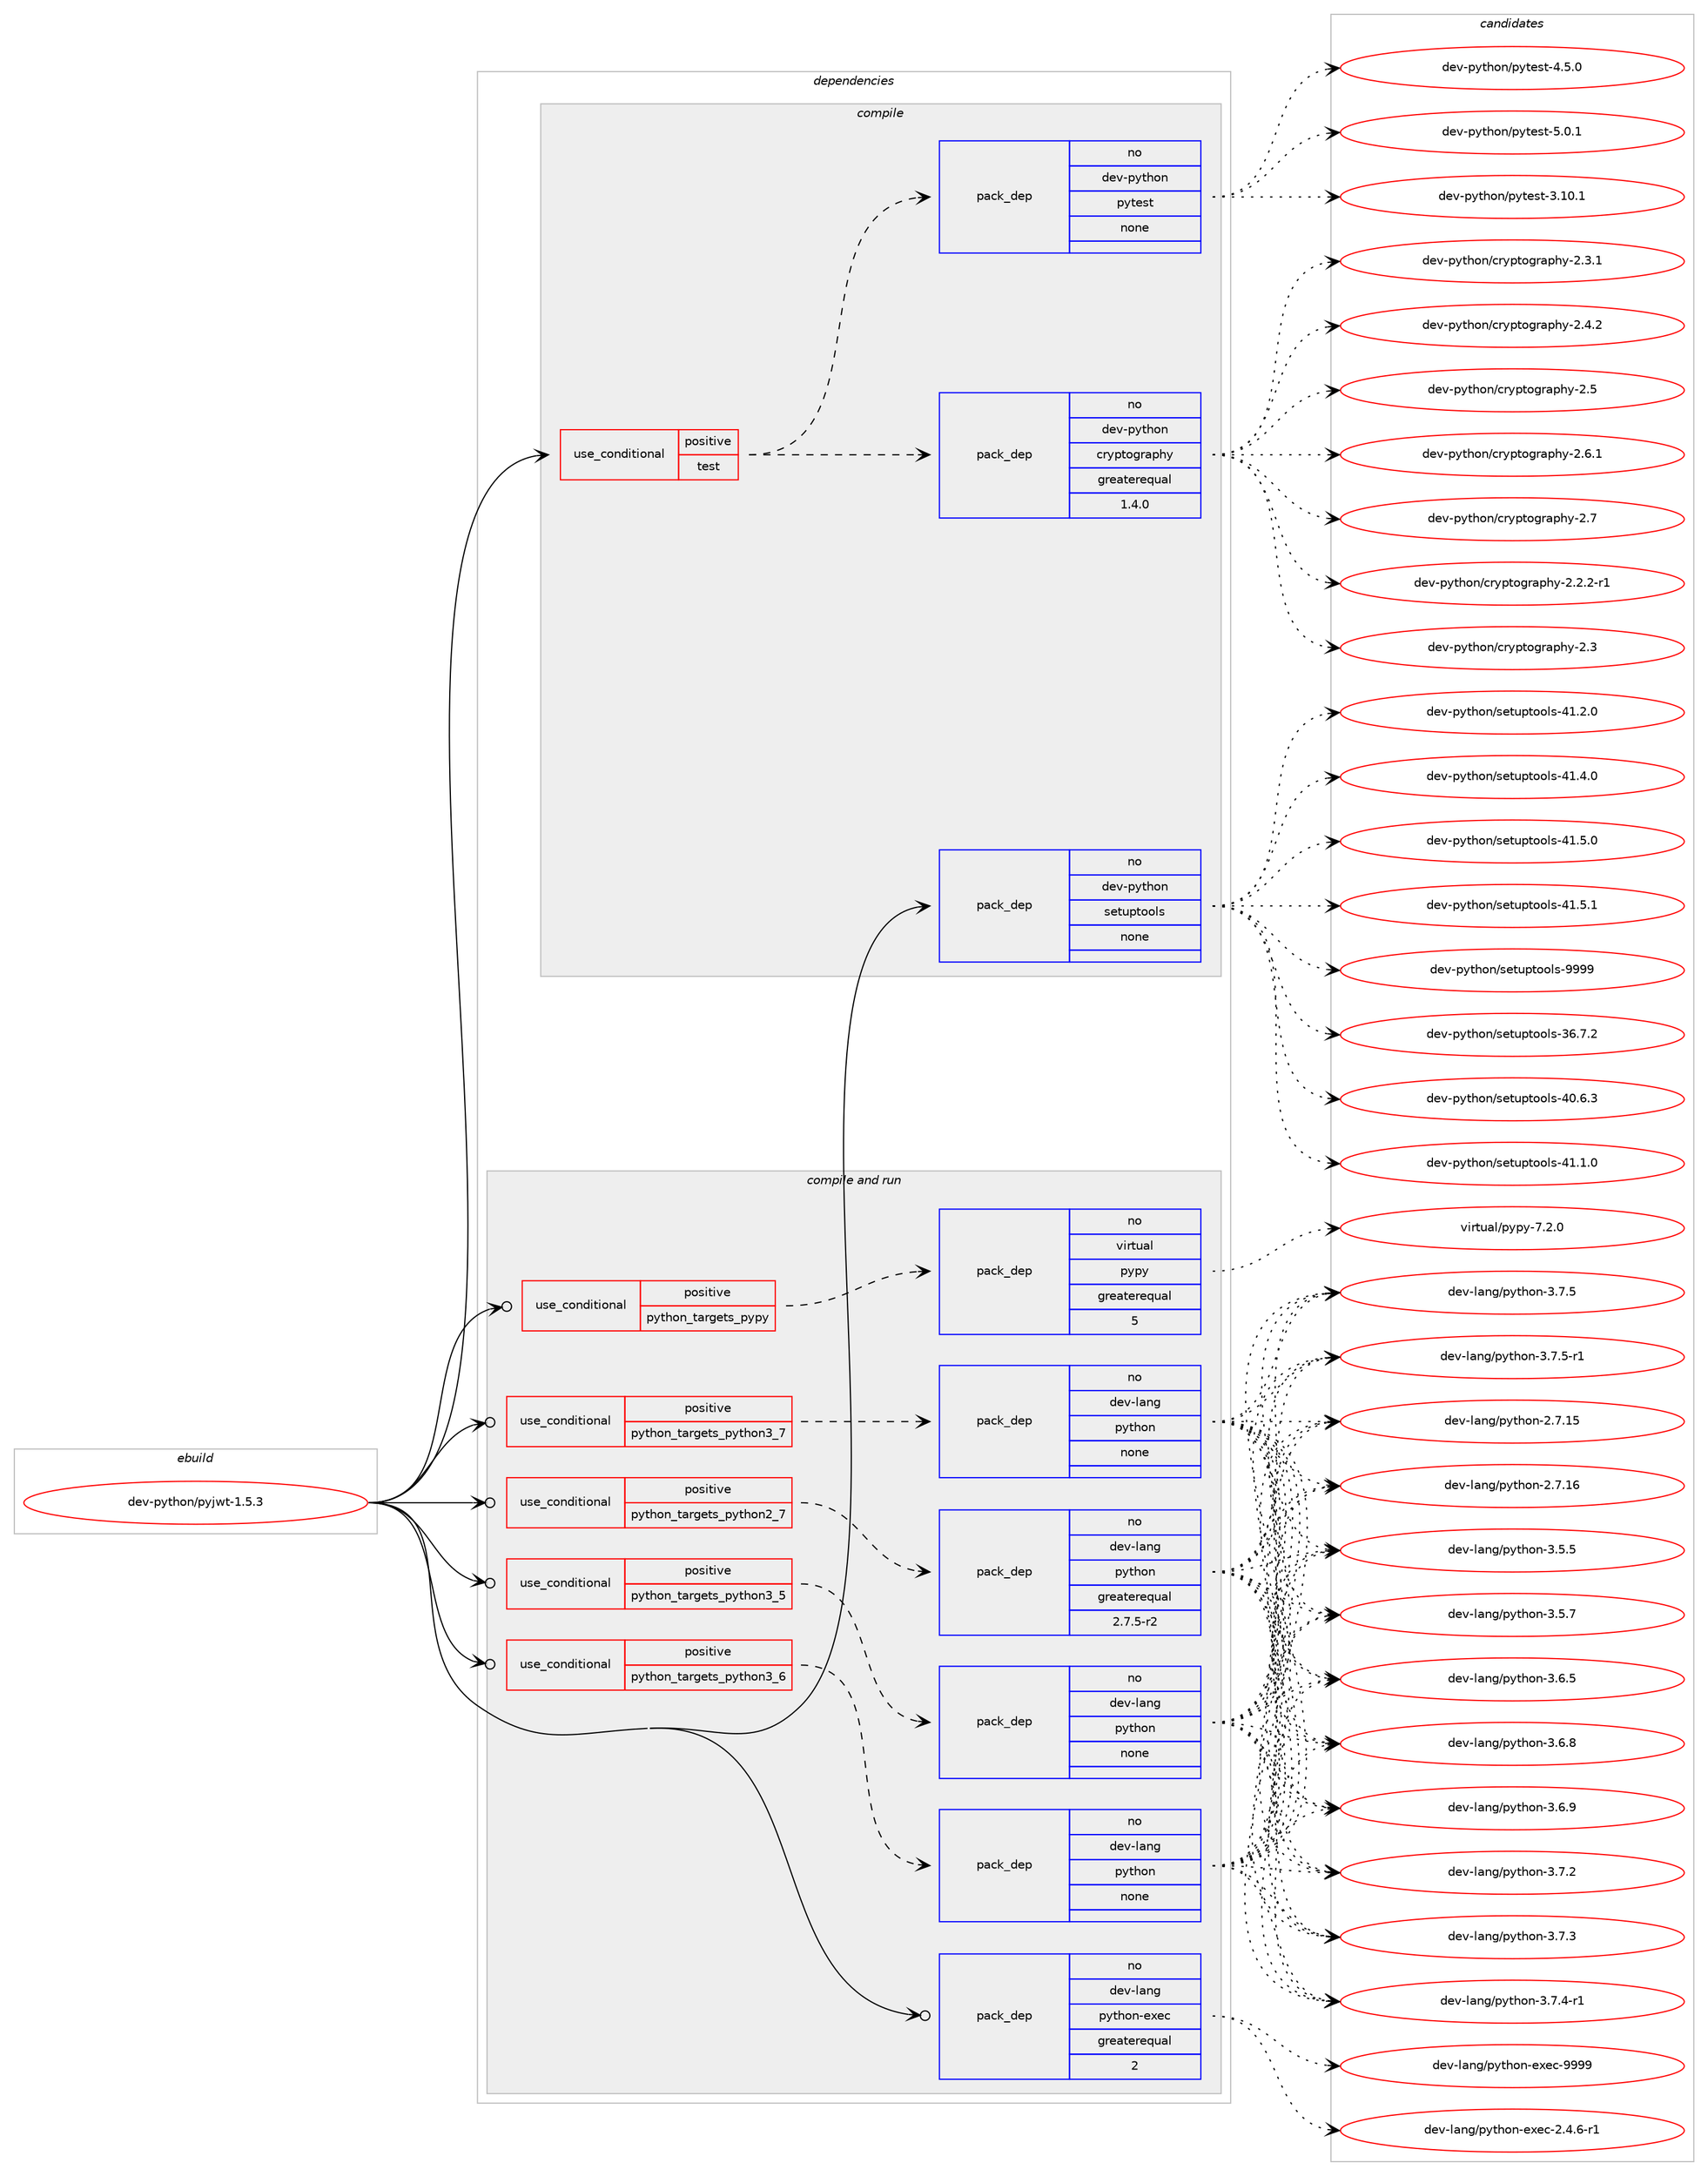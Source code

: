 digraph prolog {

# *************
# Graph options
# *************

newrank=true;
concentrate=true;
compound=true;
graph [rankdir=LR,fontname=Helvetica,fontsize=10,ranksep=1.5];#, ranksep=2.5, nodesep=0.2];
edge  [arrowhead=vee];
node  [fontname=Helvetica,fontsize=10];

# **********
# The ebuild
# **********

subgraph cluster_leftcol {
color=gray;
rank=same;
label=<<i>ebuild</i>>;
id [label="dev-python/pyjwt-1.5.3", color=red, width=4, href="../dev-python/pyjwt-1.5.3.svg"];
}

# ****************
# The dependencies
# ****************

subgraph cluster_midcol {
color=gray;
label=<<i>dependencies</i>>;
subgraph cluster_compile {
fillcolor="#eeeeee";
style=filled;
label=<<i>compile</i>>;
subgraph cond146110 {
dependency626571 [label=<<TABLE BORDER="0" CELLBORDER="1" CELLSPACING="0" CELLPADDING="4"><TR><TD ROWSPAN="3" CELLPADDING="10">use_conditional</TD></TR><TR><TD>positive</TD></TR><TR><TD>test</TD></TR></TABLE>>, shape=none, color=red];
subgraph pack468614 {
dependency626572 [label=<<TABLE BORDER="0" CELLBORDER="1" CELLSPACING="0" CELLPADDING="4" WIDTH="220"><TR><TD ROWSPAN="6" CELLPADDING="30">pack_dep</TD></TR><TR><TD WIDTH="110">no</TD></TR><TR><TD>dev-python</TD></TR><TR><TD>cryptography</TD></TR><TR><TD>greaterequal</TD></TR><TR><TD>1.4.0</TD></TR></TABLE>>, shape=none, color=blue];
}
dependency626571:e -> dependency626572:w [weight=20,style="dashed",arrowhead="vee"];
subgraph pack468615 {
dependency626573 [label=<<TABLE BORDER="0" CELLBORDER="1" CELLSPACING="0" CELLPADDING="4" WIDTH="220"><TR><TD ROWSPAN="6" CELLPADDING="30">pack_dep</TD></TR><TR><TD WIDTH="110">no</TD></TR><TR><TD>dev-python</TD></TR><TR><TD>pytest</TD></TR><TR><TD>none</TD></TR><TR><TD></TD></TR></TABLE>>, shape=none, color=blue];
}
dependency626571:e -> dependency626573:w [weight=20,style="dashed",arrowhead="vee"];
}
id:e -> dependency626571:w [weight=20,style="solid",arrowhead="vee"];
subgraph pack468616 {
dependency626574 [label=<<TABLE BORDER="0" CELLBORDER="1" CELLSPACING="0" CELLPADDING="4" WIDTH="220"><TR><TD ROWSPAN="6" CELLPADDING="30">pack_dep</TD></TR><TR><TD WIDTH="110">no</TD></TR><TR><TD>dev-python</TD></TR><TR><TD>setuptools</TD></TR><TR><TD>none</TD></TR><TR><TD></TD></TR></TABLE>>, shape=none, color=blue];
}
id:e -> dependency626574:w [weight=20,style="solid",arrowhead="vee"];
}
subgraph cluster_compileandrun {
fillcolor="#eeeeee";
style=filled;
label=<<i>compile and run</i>>;
subgraph cond146111 {
dependency626575 [label=<<TABLE BORDER="0" CELLBORDER="1" CELLSPACING="0" CELLPADDING="4"><TR><TD ROWSPAN="3" CELLPADDING="10">use_conditional</TD></TR><TR><TD>positive</TD></TR><TR><TD>python_targets_pypy</TD></TR></TABLE>>, shape=none, color=red];
subgraph pack468617 {
dependency626576 [label=<<TABLE BORDER="0" CELLBORDER="1" CELLSPACING="0" CELLPADDING="4" WIDTH="220"><TR><TD ROWSPAN="6" CELLPADDING="30">pack_dep</TD></TR><TR><TD WIDTH="110">no</TD></TR><TR><TD>virtual</TD></TR><TR><TD>pypy</TD></TR><TR><TD>greaterequal</TD></TR><TR><TD>5</TD></TR></TABLE>>, shape=none, color=blue];
}
dependency626575:e -> dependency626576:w [weight=20,style="dashed",arrowhead="vee"];
}
id:e -> dependency626575:w [weight=20,style="solid",arrowhead="odotvee"];
subgraph cond146112 {
dependency626577 [label=<<TABLE BORDER="0" CELLBORDER="1" CELLSPACING="0" CELLPADDING="4"><TR><TD ROWSPAN="3" CELLPADDING="10">use_conditional</TD></TR><TR><TD>positive</TD></TR><TR><TD>python_targets_python2_7</TD></TR></TABLE>>, shape=none, color=red];
subgraph pack468618 {
dependency626578 [label=<<TABLE BORDER="0" CELLBORDER="1" CELLSPACING="0" CELLPADDING="4" WIDTH="220"><TR><TD ROWSPAN="6" CELLPADDING="30">pack_dep</TD></TR><TR><TD WIDTH="110">no</TD></TR><TR><TD>dev-lang</TD></TR><TR><TD>python</TD></TR><TR><TD>greaterequal</TD></TR><TR><TD>2.7.5-r2</TD></TR></TABLE>>, shape=none, color=blue];
}
dependency626577:e -> dependency626578:w [weight=20,style="dashed",arrowhead="vee"];
}
id:e -> dependency626577:w [weight=20,style="solid",arrowhead="odotvee"];
subgraph cond146113 {
dependency626579 [label=<<TABLE BORDER="0" CELLBORDER="1" CELLSPACING="0" CELLPADDING="4"><TR><TD ROWSPAN="3" CELLPADDING="10">use_conditional</TD></TR><TR><TD>positive</TD></TR><TR><TD>python_targets_python3_5</TD></TR></TABLE>>, shape=none, color=red];
subgraph pack468619 {
dependency626580 [label=<<TABLE BORDER="0" CELLBORDER="1" CELLSPACING="0" CELLPADDING="4" WIDTH="220"><TR><TD ROWSPAN="6" CELLPADDING="30">pack_dep</TD></TR><TR><TD WIDTH="110">no</TD></TR><TR><TD>dev-lang</TD></TR><TR><TD>python</TD></TR><TR><TD>none</TD></TR><TR><TD></TD></TR></TABLE>>, shape=none, color=blue];
}
dependency626579:e -> dependency626580:w [weight=20,style="dashed",arrowhead="vee"];
}
id:e -> dependency626579:w [weight=20,style="solid",arrowhead="odotvee"];
subgraph cond146114 {
dependency626581 [label=<<TABLE BORDER="0" CELLBORDER="1" CELLSPACING="0" CELLPADDING="4"><TR><TD ROWSPAN="3" CELLPADDING="10">use_conditional</TD></TR><TR><TD>positive</TD></TR><TR><TD>python_targets_python3_6</TD></TR></TABLE>>, shape=none, color=red];
subgraph pack468620 {
dependency626582 [label=<<TABLE BORDER="0" CELLBORDER="1" CELLSPACING="0" CELLPADDING="4" WIDTH="220"><TR><TD ROWSPAN="6" CELLPADDING="30">pack_dep</TD></TR><TR><TD WIDTH="110">no</TD></TR><TR><TD>dev-lang</TD></TR><TR><TD>python</TD></TR><TR><TD>none</TD></TR><TR><TD></TD></TR></TABLE>>, shape=none, color=blue];
}
dependency626581:e -> dependency626582:w [weight=20,style="dashed",arrowhead="vee"];
}
id:e -> dependency626581:w [weight=20,style="solid",arrowhead="odotvee"];
subgraph cond146115 {
dependency626583 [label=<<TABLE BORDER="0" CELLBORDER="1" CELLSPACING="0" CELLPADDING="4"><TR><TD ROWSPAN="3" CELLPADDING="10">use_conditional</TD></TR><TR><TD>positive</TD></TR><TR><TD>python_targets_python3_7</TD></TR></TABLE>>, shape=none, color=red];
subgraph pack468621 {
dependency626584 [label=<<TABLE BORDER="0" CELLBORDER="1" CELLSPACING="0" CELLPADDING="4" WIDTH="220"><TR><TD ROWSPAN="6" CELLPADDING="30">pack_dep</TD></TR><TR><TD WIDTH="110">no</TD></TR><TR><TD>dev-lang</TD></TR><TR><TD>python</TD></TR><TR><TD>none</TD></TR><TR><TD></TD></TR></TABLE>>, shape=none, color=blue];
}
dependency626583:e -> dependency626584:w [weight=20,style="dashed",arrowhead="vee"];
}
id:e -> dependency626583:w [weight=20,style="solid",arrowhead="odotvee"];
subgraph pack468622 {
dependency626585 [label=<<TABLE BORDER="0" CELLBORDER="1" CELLSPACING="0" CELLPADDING="4" WIDTH="220"><TR><TD ROWSPAN="6" CELLPADDING="30">pack_dep</TD></TR><TR><TD WIDTH="110">no</TD></TR><TR><TD>dev-lang</TD></TR><TR><TD>python-exec</TD></TR><TR><TD>greaterequal</TD></TR><TR><TD>2</TD></TR></TABLE>>, shape=none, color=blue];
}
id:e -> dependency626585:w [weight=20,style="solid",arrowhead="odotvee"];
}
subgraph cluster_run {
fillcolor="#eeeeee";
style=filled;
label=<<i>run</i>>;
}
}

# **************
# The candidates
# **************

subgraph cluster_choices {
rank=same;
color=gray;
label=<<i>candidates</i>>;

subgraph choice468614 {
color=black;
nodesep=1;
choice100101118451121211161041111104799114121112116111103114971121041214550465046504511449 [label="dev-python/cryptography-2.2.2-r1", color=red, width=4,href="../dev-python/cryptography-2.2.2-r1.svg"];
choice1001011184511212111610411111047991141211121161111031149711210412145504651 [label="dev-python/cryptography-2.3", color=red, width=4,href="../dev-python/cryptography-2.3.svg"];
choice10010111845112121116104111110479911412111211611110311497112104121455046514649 [label="dev-python/cryptography-2.3.1", color=red, width=4,href="../dev-python/cryptography-2.3.1.svg"];
choice10010111845112121116104111110479911412111211611110311497112104121455046524650 [label="dev-python/cryptography-2.4.2", color=red, width=4,href="../dev-python/cryptography-2.4.2.svg"];
choice1001011184511212111610411111047991141211121161111031149711210412145504653 [label="dev-python/cryptography-2.5", color=red, width=4,href="../dev-python/cryptography-2.5.svg"];
choice10010111845112121116104111110479911412111211611110311497112104121455046544649 [label="dev-python/cryptography-2.6.1", color=red, width=4,href="../dev-python/cryptography-2.6.1.svg"];
choice1001011184511212111610411111047991141211121161111031149711210412145504655 [label="dev-python/cryptography-2.7", color=red, width=4,href="../dev-python/cryptography-2.7.svg"];
dependency626572:e -> choice100101118451121211161041111104799114121112116111103114971121041214550465046504511449:w [style=dotted,weight="100"];
dependency626572:e -> choice1001011184511212111610411111047991141211121161111031149711210412145504651:w [style=dotted,weight="100"];
dependency626572:e -> choice10010111845112121116104111110479911412111211611110311497112104121455046514649:w [style=dotted,weight="100"];
dependency626572:e -> choice10010111845112121116104111110479911412111211611110311497112104121455046524650:w [style=dotted,weight="100"];
dependency626572:e -> choice1001011184511212111610411111047991141211121161111031149711210412145504653:w [style=dotted,weight="100"];
dependency626572:e -> choice10010111845112121116104111110479911412111211611110311497112104121455046544649:w [style=dotted,weight="100"];
dependency626572:e -> choice1001011184511212111610411111047991141211121161111031149711210412145504655:w [style=dotted,weight="100"];
}
subgraph choice468615 {
color=black;
nodesep=1;
choice100101118451121211161041111104711212111610111511645514649484649 [label="dev-python/pytest-3.10.1", color=red, width=4,href="../dev-python/pytest-3.10.1.svg"];
choice1001011184511212111610411111047112121116101115116455246534648 [label="dev-python/pytest-4.5.0", color=red, width=4,href="../dev-python/pytest-4.5.0.svg"];
choice1001011184511212111610411111047112121116101115116455346484649 [label="dev-python/pytest-5.0.1", color=red, width=4,href="../dev-python/pytest-5.0.1.svg"];
dependency626573:e -> choice100101118451121211161041111104711212111610111511645514649484649:w [style=dotted,weight="100"];
dependency626573:e -> choice1001011184511212111610411111047112121116101115116455246534648:w [style=dotted,weight="100"];
dependency626573:e -> choice1001011184511212111610411111047112121116101115116455346484649:w [style=dotted,weight="100"];
}
subgraph choice468616 {
color=black;
nodesep=1;
choice100101118451121211161041111104711510111611711211611111110811545515446554650 [label="dev-python/setuptools-36.7.2", color=red, width=4,href="../dev-python/setuptools-36.7.2.svg"];
choice100101118451121211161041111104711510111611711211611111110811545524846544651 [label="dev-python/setuptools-40.6.3", color=red, width=4,href="../dev-python/setuptools-40.6.3.svg"];
choice100101118451121211161041111104711510111611711211611111110811545524946494648 [label="dev-python/setuptools-41.1.0", color=red, width=4,href="../dev-python/setuptools-41.1.0.svg"];
choice100101118451121211161041111104711510111611711211611111110811545524946504648 [label="dev-python/setuptools-41.2.0", color=red, width=4,href="../dev-python/setuptools-41.2.0.svg"];
choice100101118451121211161041111104711510111611711211611111110811545524946524648 [label="dev-python/setuptools-41.4.0", color=red, width=4,href="../dev-python/setuptools-41.4.0.svg"];
choice100101118451121211161041111104711510111611711211611111110811545524946534648 [label="dev-python/setuptools-41.5.0", color=red, width=4,href="../dev-python/setuptools-41.5.0.svg"];
choice100101118451121211161041111104711510111611711211611111110811545524946534649 [label="dev-python/setuptools-41.5.1", color=red, width=4,href="../dev-python/setuptools-41.5.1.svg"];
choice10010111845112121116104111110471151011161171121161111111081154557575757 [label="dev-python/setuptools-9999", color=red, width=4,href="../dev-python/setuptools-9999.svg"];
dependency626574:e -> choice100101118451121211161041111104711510111611711211611111110811545515446554650:w [style=dotted,weight="100"];
dependency626574:e -> choice100101118451121211161041111104711510111611711211611111110811545524846544651:w [style=dotted,weight="100"];
dependency626574:e -> choice100101118451121211161041111104711510111611711211611111110811545524946494648:w [style=dotted,weight="100"];
dependency626574:e -> choice100101118451121211161041111104711510111611711211611111110811545524946504648:w [style=dotted,weight="100"];
dependency626574:e -> choice100101118451121211161041111104711510111611711211611111110811545524946524648:w [style=dotted,weight="100"];
dependency626574:e -> choice100101118451121211161041111104711510111611711211611111110811545524946534648:w [style=dotted,weight="100"];
dependency626574:e -> choice100101118451121211161041111104711510111611711211611111110811545524946534649:w [style=dotted,weight="100"];
dependency626574:e -> choice10010111845112121116104111110471151011161171121161111111081154557575757:w [style=dotted,weight="100"];
}
subgraph choice468617 {
color=black;
nodesep=1;
choice1181051141161179710847112121112121455546504648 [label="virtual/pypy-7.2.0", color=red, width=4,href="../virtual/pypy-7.2.0.svg"];
dependency626576:e -> choice1181051141161179710847112121112121455546504648:w [style=dotted,weight="100"];
}
subgraph choice468618 {
color=black;
nodesep=1;
choice10010111845108971101034711212111610411111045504655464953 [label="dev-lang/python-2.7.15", color=red, width=4,href="../dev-lang/python-2.7.15.svg"];
choice10010111845108971101034711212111610411111045504655464954 [label="dev-lang/python-2.7.16", color=red, width=4,href="../dev-lang/python-2.7.16.svg"];
choice100101118451089711010347112121116104111110455146534653 [label="dev-lang/python-3.5.5", color=red, width=4,href="../dev-lang/python-3.5.5.svg"];
choice100101118451089711010347112121116104111110455146534655 [label="dev-lang/python-3.5.7", color=red, width=4,href="../dev-lang/python-3.5.7.svg"];
choice100101118451089711010347112121116104111110455146544653 [label="dev-lang/python-3.6.5", color=red, width=4,href="../dev-lang/python-3.6.5.svg"];
choice100101118451089711010347112121116104111110455146544656 [label="dev-lang/python-3.6.8", color=red, width=4,href="../dev-lang/python-3.6.8.svg"];
choice100101118451089711010347112121116104111110455146544657 [label="dev-lang/python-3.6.9", color=red, width=4,href="../dev-lang/python-3.6.9.svg"];
choice100101118451089711010347112121116104111110455146554650 [label="dev-lang/python-3.7.2", color=red, width=4,href="../dev-lang/python-3.7.2.svg"];
choice100101118451089711010347112121116104111110455146554651 [label="dev-lang/python-3.7.3", color=red, width=4,href="../dev-lang/python-3.7.3.svg"];
choice1001011184510897110103471121211161041111104551465546524511449 [label="dev-lang/python-3.7.4-r1", color=red, width=4,href="../dev-lang/python-3.7.4-r1.svg"];
choice100101118451089711010347112121116104111110455146554653 [label="dev-lang/python-3.7.5", color=red, width=4,href="../dev-lang/python-3.7.5.svg"];
choice1001011184510897110103471121211161041111104551465546534511449 [label="dev-lang/python-3.7.5-r1", color=red, width=4,href="../dev-lang/python-3.7.5-r1.svg"];
dependency626578:e -> choice10010111845108971101034711212111610411111045504655464953:w [style=dotted,weight="100"];
dependency626578:e -> choice10010111845108971101034711212111610411111045504655464954:w [style=dotted,weight="100"];
dependency626578:e -> choice100101118451089711010347112121116104111110455146534653:w [style=dotted,weight="100"];
dependency626578:e -> choice100101118451089711010347112121116104111110455146534655:w [style=dotted,weight="100"];
dependency626578:e -> choice100101118451089711010347112121116104111110455146544653:w [style=dotted,weight="100"];
dependency626578:e -> choice100101118451089711010347112121116104111110455146544656:w [style=dotted,weight="100"];
dependency626578:e -> choice100101118451089711010347112121116104111110455146544657:w [style=dotted,weight="100"];
dependency626578:e -> choice100101118451089711010347112121116104111110455146554650:w [style=dotted,weight="100"];
dependency626578:e -> choice100101118451089711010347112121116104111110455146554651:w [style=dotted,weight="100"];
dependency626578:e -> choice1001011184510897110103471121211161041111104551465546524511449:w [style=dotted,weight="100"];
dependency626578:e -> choice100101118451089711010347112121116104111110455146554653:w [style=dotted,weight="100"];
dependency626578:e -> choice1001011184510897110103471121211161041111104551465546534511449:w [style=dotted,weight="100"];
}
subgraph choice468619 {
color=black;
nodesep=1;
choice10010111845108971101034711212111610411111045504655464953 [label="dev-lang/python-2.7.15", color=red, width=4,href="../dev-lang/python-2.7.15.svg"];
choice10010111845108971101034711212111610411111045504655464954 [label="dev-lang/python-2.7.16", color=red, width=4,href="../dev-lang/python-2.7.16.svg"];
choice100101118451089711010347112121116104111110455146534653 [label="dev-lang/python-3.5.5", color=red, width=4,href="../dev-lang/python-3.5.5.svg"];
choice100101118451089711010347112121116104111110455146534655 [label="dev-lang/python-3.5.7", color=red, width=4,href="../dev-lang/python-3.5.7.svg"];
choice100101118451089711010347112121116104111110455146544653 [label="dev-lang/python-3.6.5", color=red, width=4,href="../dev-lang/python-3.6.5.svg"];
choice100101118451089711010347112121116104111110455146544656 [label="dev-lang/python-3.6.8", color=red, width=4,href="../dev-lang/python-3.6.8.svg"];
choice100101118451089711010347112121116104111110455146544657 [label="dev-lang/python-3.6.9", color=red, width=4,href="../dev-lang/python-3.6.9.svg"];
choice100101118451089711010347112121116104111110455146554650 [label="dev-lang/python-3.7.2", color=red, width=4,href="../dev-lang/python-3.7.2.svg"];
choice100101118451089711010347112121116104111110455146554651 [label="dev-lang/python-3.7.3", color=red, width=4,href="../dev-lang/python-3.7.3.svg"];
choice1001011184510897110103471121211161041111104551465546524511449 [label="dev-lang/python-3.7.4-r1", color=red, width=4,href="../dev-lang/python-3.7.4-r1.svg"];
choice100101118451089711010347112121116104111110455146554653 [label="dev-lang/python-3.7.5", color=red, width=4,href="../dev-lang/python-3.7.5.svg"];
choice1001011184510897110103471121211161041111104551465546534511449 [label="dev-lang/python-3.7.5-r1", color=red, width=4,href="../dev-lang/python-3.7.5-r1.svg"];
dependency626580:e -> choice10010111845108971101034711212111610411111045504655464953:w [style=dotted,weight="100"];
dependency626580:e -> choice10010111845108971101034711212111610411111045504655464954:w [style=dotted,weight="100"];
dependency626580:e -> choice100101118451089711010347112121116104111110455146534653:w [style=dotted,weight="100"];
dependency626580:e -> choice100101118451089711010347112121116104111110455146534655:w [style=dotted,weight="100"];
dependency626580:e -> choice100101118451089711010347112121116104111110455146544653:w [style=dotted,weight="100"];
dependency626580:e -> choice100101118451089711010347112121116104111110455146544656:w [style=dotted,weight="100"];
dependency626580:e -> choice100101118451089711010347112121116104111110455146544657:w [style=dotted,weight="100"];
dependency626580:e -> choice100101118451089711010347112121116104111110455146554650:w [style=dotted,weight="100"];
dependency626580:e -> choice100101118451089711010347112121116104111110455146554651:w [style=dotted,weight="100"];
dependency626580:e -> choice1001011184510897110103471121211161041111104551465546524511449:w [style=dotted,weight="100"];
dependency626580:e -> choice100101118451089711010347112121116104111110455146554653:w [style=dotted,weight="100"];
dependency626580:e -> choice1001011184510897110103471121211161041111104551465546534511449:w [style=dotted,weight="100"];
}
subgraph choice468620 {
color=black;
nodesep=1;
choice10010111845108971101034711212111610411111045504655464953 [label="dev-lang/python-2.7.15", color=red, width=4,href="../dev-lang/python-2.7.15.svg"];
choice10010111845108971101034711212111610411111045504655464954 [label="dev-lang/python-2.7.16", color=red, width=4,href="../dev-lang/python-2.7.16.svg"];
choice100101118451089711010347112121116104111110455146534653 [label="dev-lang/python-3.5.5", color=red, width=4,href="../dev-lang/python-3.5.5.svg"];
choice100101118451089711010347112121116104111110455146534655 [label="dev-lang/python-3.5.7", color=red, width=4,href="../dev-lang/python-3.5.7.svg"];
choice100101118451089711010347112121116104111110455146544653 [label="dev-lang/python-3.6.5", color=red, width=4,href="../dev-lang/python-3.6.5.svg"];
choice100101118451089711010347112121116104111110455146544656 [label="dev-lang/python-3.6.8", color=red, width=4,href="../dev-lang/python-3.6.8.svg"];
choice100101118451089711010347112121116104111110455146544657 [label="dev-lang/python-3.6.9", color=red, width=4,href="../dev-lang/python-3.6.9.svg"];
choice100101118451089711010347112121116104111110455146554650 [label="dev-lang/python-3.7.2", color=red, width=4,href="../dev-lang/python-3.7.2.svg"];
choice100101118451089711010347112121116104111110455146554651 [label="dev-lang/python-3.7.3", color=red, width=4,href="../dev-lang/python-3.7.3.svg"];
choice1001011184510897110103471121211161041111104551465546524511449 [label="dev-lang/python-3.7.4-r1", color=red, width=4,href="../dev-lang/python-3.7.4-r1.svg"];
choice100101118451089711010347112121116104111110455146554653 [label="dev-lang/python-3.7.5", color=red, width=4,href="../dev-lang/python-3.7.5.svg"];
choice1001011184510897110103471121211161041111104551465546534511449 [label="dev-lang/python-3.7.5-r1", color=red, width=4,href="../dev-lang/python-3.7.5-r1.svg"];
dependency626582:e -> choice10010111845108971101034711212111610411111045504655464953:w [style=dotted,weight="100"];
dependency626582:e -> choice10010111845108971101034711212111610411111045504655464954:w [style=dotted,weight="100"];
dependency626582:e -> choice100101118451089711010347112121116104111110455146534653:w [style=dotted,weight="100"];
dependency626582:e -> choice100101118451089711010347112121116104111110455146534655:w [style=dotted,weight="100"];
dependency626582:e -> choice100101118451089711010347112121116104111110455146544653:w [style=dotted,weight="100"];
dependency626582:e -> choice100101118451089711010347112121116104111110455146544656:w [style=dotted,weight="100"];
dependency626582:e -> choice100101118451089711010347112121116104111110455146544657:w [style=dotted,weight="100"];
dependency626582:e -> choice100101118451089711010347112121116104111110455146554650:w [style=dotted,weight="100"];
dependency626582:e -> choice100101118451089711010347112121116104111110455146554651:w [style=dotted,weight="100"];
dependency626582:e -> choice1001011184510897110103471121211161041111104551465546524511449:w [style=dotted,weight="100"];
dependency626582:e -> choice100101118451089711010347112121116104111110455146554653:w [style=dotted,weight="100"];
dependency626582:e -> choice1001011184510897110103471121211161041111104551465546534511449:w [style=dotted,weight="100"];
}
subgraph choice468621 {
color=black;
nodesep=1;
choice10010111845108971101034711212111610411111045504655464953 [label="dev-lang/python-2.7.15", color=red, width=4,href="../dev-lang/python-2.7.15.svg"];
choice10010111845108971101034711212111610411111045504655464954 [label="dev-lang/python-2.7.16", color=red, width=4,href="../dev-lang/python-2.7.16.svg"];
choice100101118451089711010347112121116104111110455146534653 [label="dev-lang/python-3.5.5", color=red, width=4,href="../dev-lang/python-3.5.5.svg"];
choice100101118451089711010347112121116104111110455146534655 [label="dev-lang/python-3.5.7", color=red, width=4,href="../dev-lang/python-3.5.7.svg"];
choice100101118451089711010347112121116104111110455146544653 [label="dev-lang/python-3.6.5", color=red, width=4,href="../dev-lang/python-3.6.5.svg"];
choice100101118451089711010347112121116104111110455146544656 [label="dev-lang/python-3.6.8", color=red, width=4,href="../dev-lang/python-3.6.8.svg"];
choice100101118451089711010347112121116104111110455146544657 [label="dev-lang/python-3.6.9", color=red, width=4,href="../dev-lang/python-3.6.9.svg"];
choice100101118451089711010347112121116104111110455146554650 [label="dev-lang/python-3.7.2", color=red, width=4,href="../dev-lang/python-3.7.2.svg"];
choice100101118451089711010347112121116104111110455146554651 [label="dev-lang/python-3.7.3", color=red, width=4,href="../dev-lang/python-3.7.3.svg"];
choice1001011184510897110103471121211161041111104551465546524511449 [label="dev-lang/python-3.7.4-r1", color=red, width=4,href="../dev-lang/python-3.7.4-r1.svg"];
choice100101118451089711010347112121116104111110455146554653 [label="dev-lang/python-3.7.5", color=red, width=4,href="../dev-lang/python-3.7.5.svg"];
choice1001011184510897110103471121211161041111104551465546534511449 [label="dev-lang/python-3.7.5-r1", color=red, width=4,href="../dev-lang/python-3.7.5-r1.svg"];
dependency626584:e -> choice10010111845108971101034711212111610411111045504655464953:w [style=dotted,weight="100"];
dependency626584:e -> choice10010111845108971101034711212111610411111045504655464954:w [style=dotted,weight="100"];
dependency626584:e -> choice100101118451089711010347112121116104111110455146534653:w [style=dotted,weight="100"];
dependency626584:e -> choice100101118451089711010347112121116104111110455146534655:w [style=dotted,weight="100"];
dependency626584:e -> choice100101118451089711010347112121116104111110455146544653:w [style=dotted,weight="100"];
dependency626584:e -> choice100101118451089711010347112121116104111110455146544656:w [style=dotted,weight="100"];
dependency626584:e -> choice100101118451089711010347112121116104111110455146544657:w [style=dotted,weight="100"];
dependency626584:e -> choice100101118451089711010347112121116104111110455146554650:w [style=dotted,weight="100"];
dependency626584:e -> choice100101118451089711010347112121116104111110455146554651:w [style=dotted,weight="100"];
dependency626584:e -> choice1001011184510897110103471121211161041111104551465546524511449:w [style=dotted,weight="100"];
dependency626584:e -> choice100101118451089711010347112121116104111110455146554653:w [style=dotted,weight="100"];
dependency626584:e -> choice1001011184510897110103471121211161041111104551465546534511449:w [style=dotted,weight="100"];
}
subgraph choice468622 {
color=black;
nodesep=1;
choice10010111845108971101034711212111610411111045101120101994550465246544511449 [label="dev-lang/python-exec-2.4.6-r1", color=red, width=4,href="../dev-lang/python-exec-2.4.6-r1.svg"];
choice10010111845108971101034711212111610411111045101120101994557575757 [label="dev-lang/python-exec-9999", color=red, width=4,href="../dev-lang/python-exec-9999.svg"];
dependency626585:e -> choice10010111845108971101034711212111610411111045101120101994550465246544511449:w [style=dotted,weight="100"];
dependency626585:e -> choice10010111845108971101034711212111610411111045101120101994557575757:w [style=dotted,weight="100"];
}
}

}
